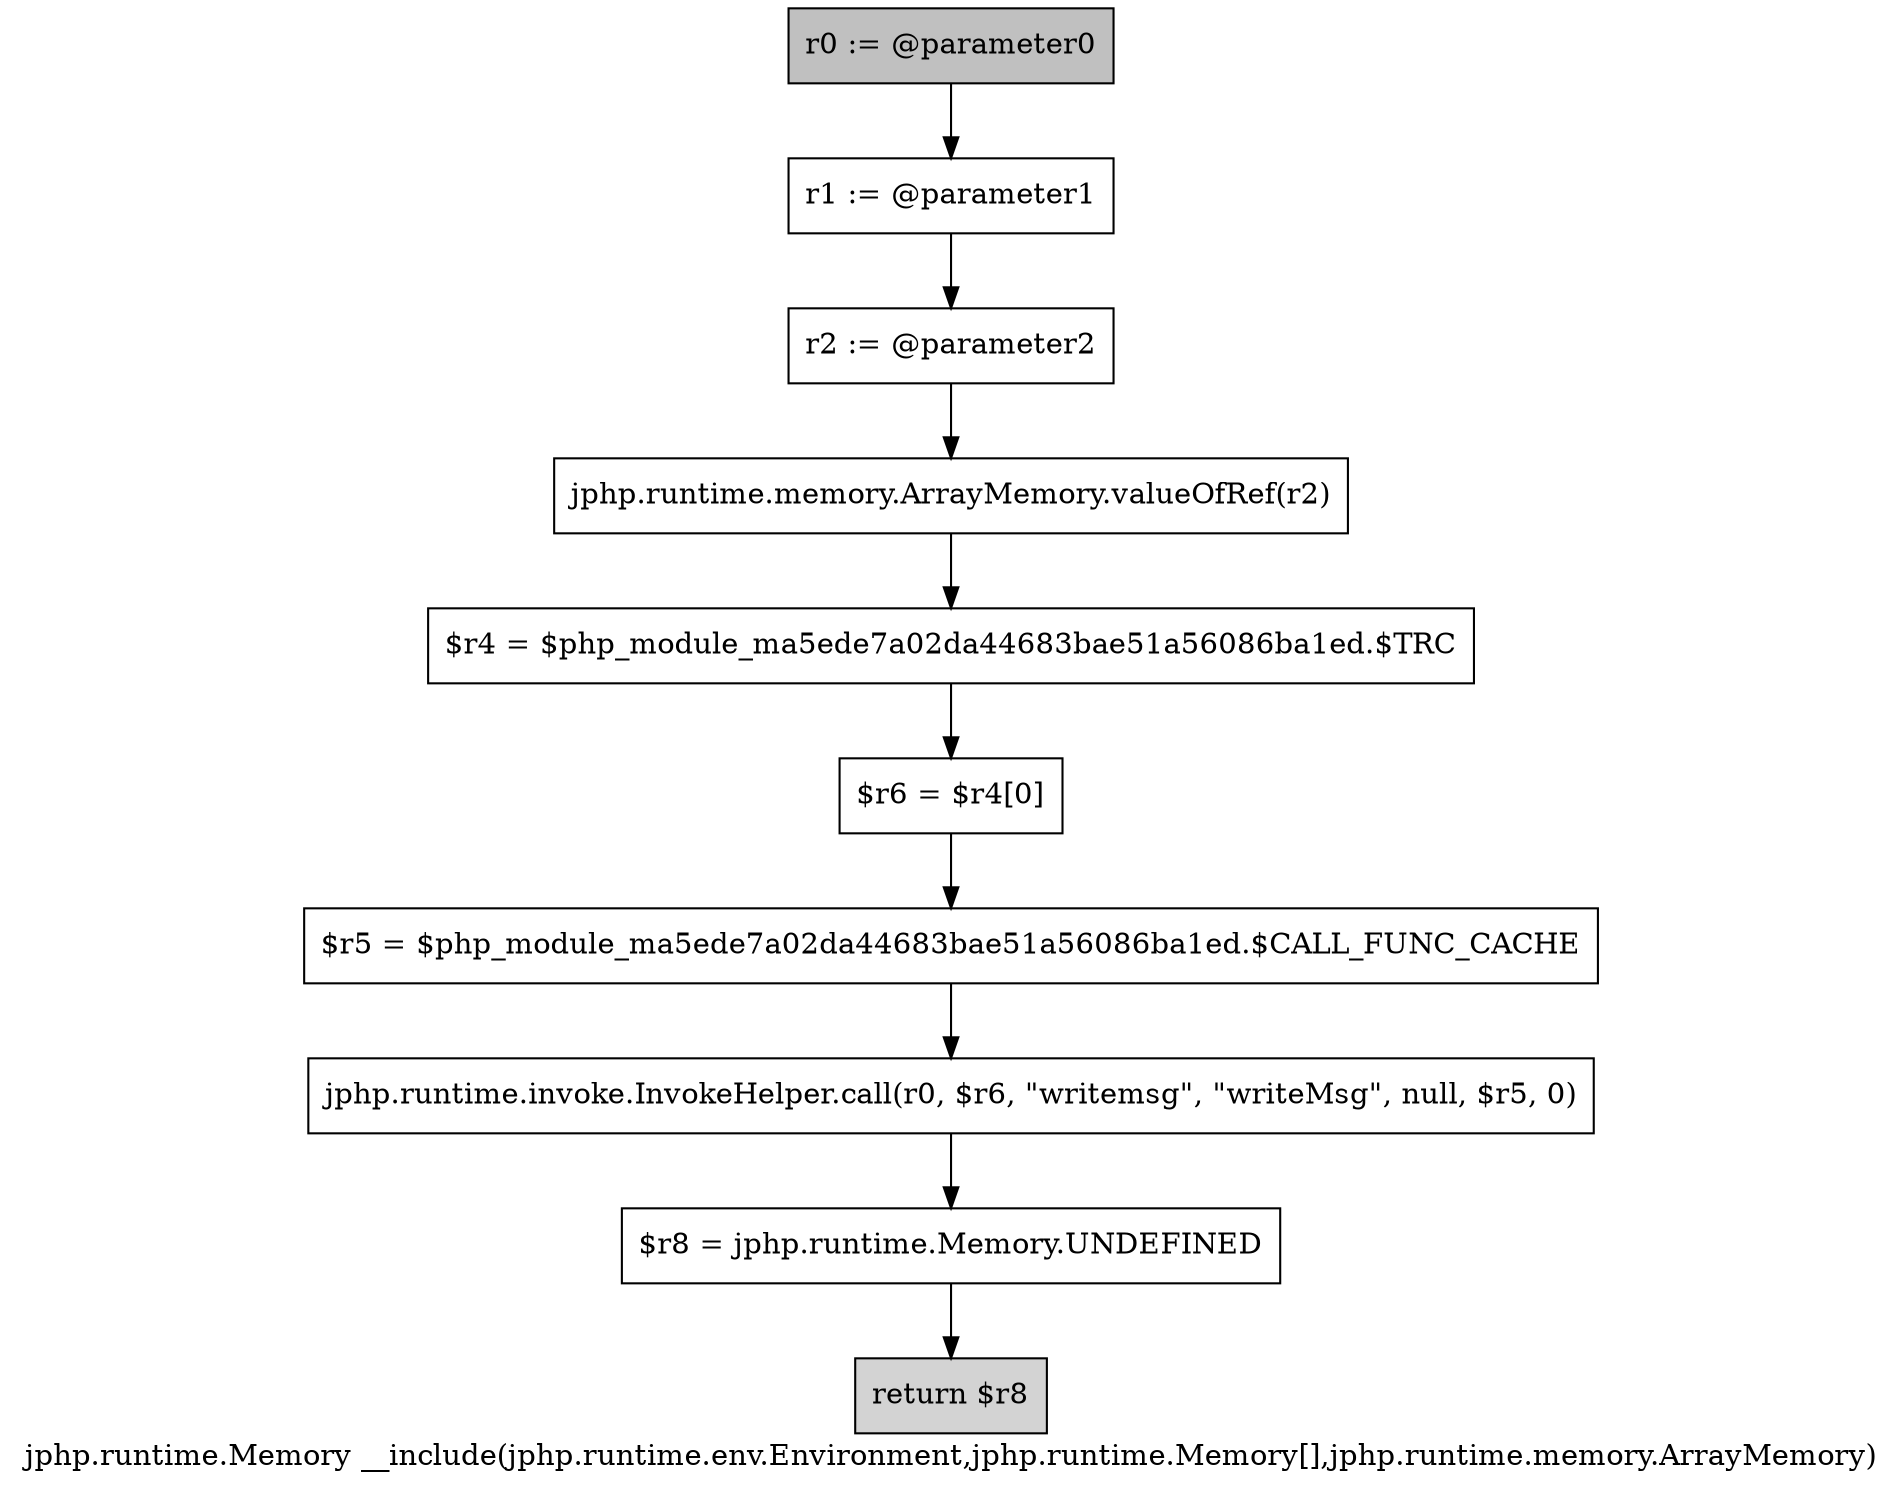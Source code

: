 digraph "jphp.runtime.Memory __include(jphp.runtime.env.Environment,jphp.runtime.Memory[],jphp.runtime.memory.ArrayMemory)" {
    label="jphp.runtime.Memory __include(jphp.runtime.env.Environment,jphp.runtime.Memory[],jphp.runtime.memory.ArrayMemory)";
    node [shape=box];
    "0" [style=filled,fillcolor=gray,label="r0 := @parameter0",];
    "1" [label="r1 := @parameter1",];
    "0"->"1";
    "2" [label="r2 := @parameter2",];
    "1"->"2";
    "3" [label="jphp.runtime.memory.ArrayMemory.valueOfRef(r2)",];
    "2"->"3";
    "4" [label="$r4 = $php_module_ma5ede7a02da44683bae51a56086ba1ed.$TRC",];
    "3"->"4";
    "5" [label="$r6 = $r4[0]",];
    "4"->"5";
    "6" [label="$r5 = $php_module_ma5ede7a02da44683bae51a56086ba1ed.$CALL_FUNC_CACHE",];
    "5"->"6";
    "7" [label="jphp.runtime.invoke.InvokeHelper.call(r0, $r6, \"writemsg\", \"writeMsg\", null, $r5, 0)",];
    "6"->"7";
    "8" [label="$r8 = jphp.runtime.Memory.UNDEFINED",];
    "7"->"8";
    "9" [style=filled,fillcolor=lightgray,label="return $r8",];
    "8"->"9";
}
